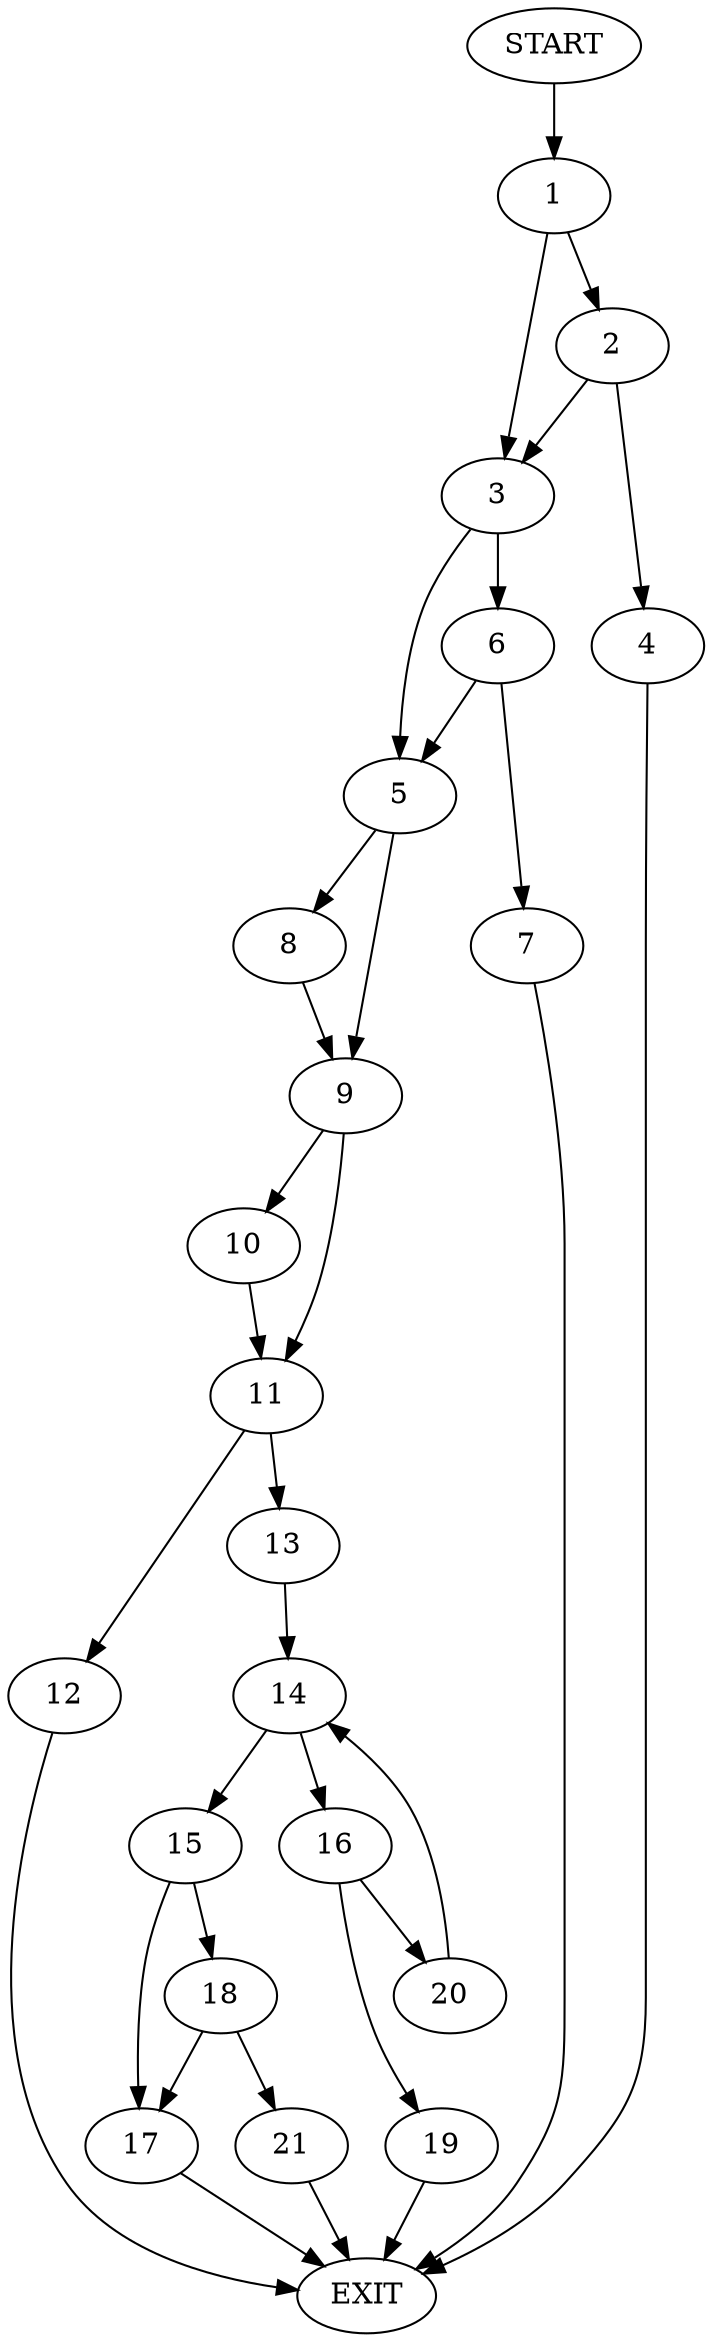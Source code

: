 digraph {
0 [label="START"]
22 [label="EXIT"]
0 -> 1
1 -> 2
1 -> 3
2 -> 4
2 -> 3
3 -> 5
3 -> 6
4 -> 22
6 -> 7
6 -> 5
5 -> 8
5 -> 9
7 -> 22
9 -> 10
9 -> 11
8 -> 9
10 -> 11
11 -> 12
11 -> 13
13 -> 14
12 -> 22
14 -> 15
14 -> 16
15 -> 17
15 -> 18
16 -> 19
16 -> 20
19 -> 22
20 -> 14
18 -> 21
18 -> 17
17 -> 22
21 -> 22
}
